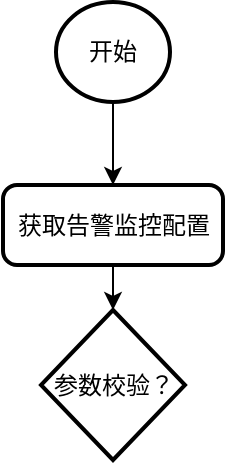 <mxfile version="10.5.1" type="github"><diagram id="WziZvp7OVAoBOhz86YcL" name="Page-1"><mxGraphModel dx="918" dy="616" grid="0" gridSize="10" guides="1" tooltips="1" connect="1" arrows="1" fold="1" page="1" pageScale="1" pageWidth="827" pageHeight="1169" math="0" shadow="0"><root><mxCell id="0"/><mxCell id="1" parent="0"/><mxCell id="A1UK2yrNcjL1l5pz0Yvb-17" style="edgeStyle=orthogonalEdgeStyle;rounded=0;orthogonalLoop=1;jettySize=auto;html=1;exitX=0.5;exitY=1;exitDx=0;exitDy=0;exitPerimeter=0;entryX=0.5;entryY=0;entryDx=0;entryDy=0;" edge="1" parent="1" source="B3SBJw7IjEy9dkyQLoZA-1" target="A1UK2yrNcjL1l5pz0Yvb-11"><mxGeometry relative="1" as="geometry"/></mxCell><mxCell id="B3SBJw7IjEy9dkyQLoZA-1" value="开始" style="strokeWidth=2;html=1;shape=mxgraph.flowchart.start_2;whiteSpace=wrap;" parent="1" vertex="1"><mxGeometry x="360" y="13" width="57" height="50" as="geometry"/></mxCell><mxCell id="A1UK2yrNcjL1l5pz0Yvb-14" style="edgeStyle=orthogonalEdgeStyle;rounded=0;orthogonalLoop=1;jettySize=auto;html=1;exitX=0.5;exitY=1;exitDx=0;exitDy=0;" edge="1" parent="1" source="A1UK2yrNcjL1l5pz0Yvb-11" target="A1UK2yrNcjL1l5pz0Yvb-13"><mxGeometry relative="1" as="geometry"/></mxCell><mxCell id="A1UK2yrNcjL1l5pz0Yvb-11" value="获取告警监控配置" style="rounded=1;whiteSpace=wrap;html=1;absoluteArcSize=1;arcSize=14;strokeWidth=2;" vertex="1" parent="1"><mxGeometry x="333.5" y="104.5" width="110" height="40" as="geometry"/></mxCell><mxCell id="A1UK2yrNcjL1l5pz0Yvb-13" value="参数校验？" style="strokeWidth=2;html=1;shape=mxgraph.flowchart.decision;whiteSpace=wrap;" vertex="1" parent="1"><mxGeometry x="352.5" y="167" width="72" height="75" as="geometry"/></mxCell></root></mxGraphModel></diagram></mxfile>